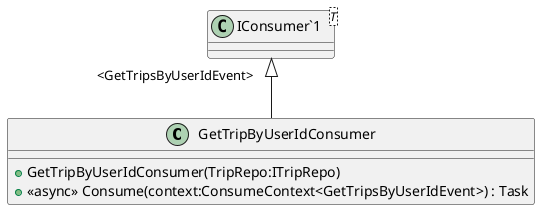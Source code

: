 @startuml
class GetTripByUserIdConsumer {
    + GetTripByUserIdConsumer(TripRepo:ITripRepo)
    + <<async>> Consume(context:ConsumeContext<GetTripsByUserIdEvent>) : Task
}
class "IConsumer`1"<T> {
}
"IConsumer`1" "<GetTripsByUserIdEvent>" <|-- GetTripByUserIdConsumer
@enduml
